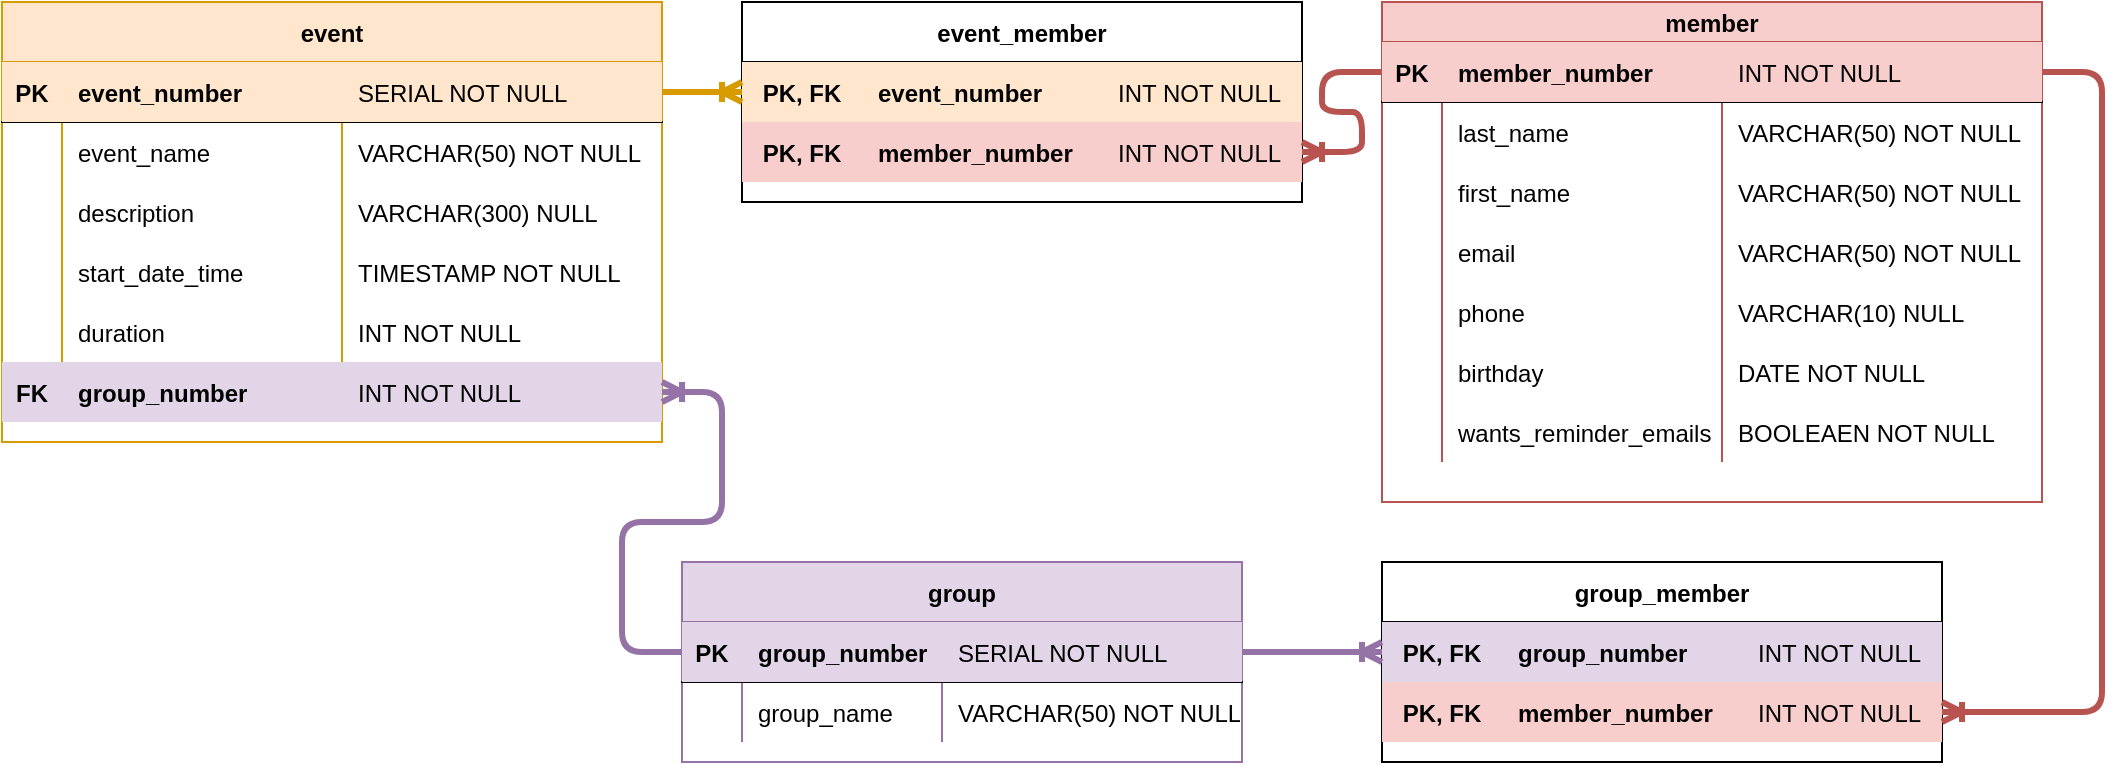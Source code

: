 <mxfile version="20.6.0" type="github">
  <diagram id="R2lEEEUBdFMjLlhIrx00" name="Page-1">
    <mxGraphModel dx="1159" dy="734" grid="0" gridSize="10" guides="0" tooltips="1" connect="1" arrows="1" fold="1" page="1" pageScale="1" pageWidth="1400" pageHeight="850" math="0" shadow="0" extFonts="Permanent Marker^https://fonts.googleapis.com/css?family=Permanent+Marker">
      <root>
        <mxCell id="0" />
        <mxCell id="1" parent="0" />
        <mxCell id="VumMmP-TSHfVLSC4zvsa-16" value="group" style="shape=table;startSize=30;container=1;collapsible=1;childLayout=tableLayout;fixedRows=1;rowLines=0;fontStyle=1;align=center;resizeLast=1;fillColor=#e1d5e7;strokeColor=#9673a6;" vertex="1" parent="1">
          <mxGeometry x="410" y="600" width="280" height="100" as="geometry" />
        </mxCell>
        <mxCell id="VumMmP-TSHfVLSC4zvsa-17" value="" style="shape=partialRectangle;collapsible=0;dropTarget=0;pointerEvents=0;fillColor=none;points=[[0,0.5],[1,0.5]];portConstraint=eastwest;top=0;left=0;right=0;bottom=1;" vertex="1" parent="VumMmP-TSHfVLSC4zvsa-16">
          <mxGeometry y="30" width="280" height="30" as="geometry" />
        </mxCell>
        <mxCell id="VumMmP-TSHfVLSC4zvsa-18" value="PK" style="shape=partialRectangle;overflow=hidden;connectable=0;fillColor=#e1d5e7;top=0;left=0;bottom=0;right=0;fontStyle=1;strokeColor=#9673a6;" vertex="1" parent="VumMmP-TSHfVLSC4zvsa-17">
          <mxGeometry width="30" height="30" as="geometry">
            <mxRectangle width="30" height="30" as="alternateBounds" />
          </mxGeometry>
        </mxCell>
        <mxCell id="VumMmP-TSHfVLSC4zvsa-19" value="group_number" style="shape=partialRectangle;overflow=hidden;connectable=0;fillColor=#e1d5e7;top=0;left=0;bottom=0;right=0;align=left;spacingLeft=6;fontStyle=1;strokeColor=#9673a6;" vertex="1" parent="VumMmP-TSHfVLSC4zvsa-17">
          <mxGeometry x="30" width="100" height="30" as="geometry">
            <mxRectangle width="100" height="30" as="alternateBounds" />
          </mxGeometry>
        </mxCell>
        <mxCell id="VumMmP-TSHfVLSC4zvsa-108" value="SERIAL NOT NULL" style="shape=partialRectangle;overflow=hidden;connectable=0;fillColor=#e1d5e7;top=0;left=0;bottom=0;right=0;align=left;spacingLeft=6;fontStyle=0;strokeColor=#9673a6;" vertex="1" parent="VumMmP-TSHfVLSC4zvsa-17">
          <mxGeometry x="130" width="150" height="30" as="geometry">
            <mxRectangle width="150" height="30" as="alternateBounds" />
          </mxGeometry>
        </mxCell>
        <mxCell id="VumMmP-TSHfVLSC4zvsa-20" value="" style="shape=partialRectangle;collapsible=0;dropTarget=0;pointerEvents=0;fillColor=none;points=[[0,0.5],[1,0.5]];portConstraint=eastwest;top=0;left=0;right=0;bottom=0;" vertex="1" parent="VumMmP-TSHfVLSC4zvsa-16">
          <mxGeometry y="60" width="280" height="30" as="geometry" />
        </mxCell>
        <mxCell id="VumMmP-TSHfVLSC4zvsa-21" value="" style="shape=partialRectangle;overflow=hidden;connectable=0;fillColor=none;top=0;left=0;bottom=0;right=0;" vertex="1" parent="VumMmP-TSHfVLSC4zvsa-20">
          <mxGeometry width="30" height="30" as="geometry">
            <mxRectangle width="30" height="30" as="alternateBounds" />
          </mxGeometry>
        </mxCell>
        <mxCell id="VumMmP-TSHfVLSC4zvsa-22" value="group_name" style="shape=partialRectangle;overflow=hidden;connectable=0;fillColor=none;top=0;left=0;bottom=0;right=0;align=left;spacingLeft=6;" vertex="1" parent="VumMmP-TSHfVLSC4zvsa-20">
          <mxGeometry x="30" width="100" height="30" as="geometry">
            <mxRectangle width="100" height="30" as="alternateBounds" />
          </mxGeometry>
        </mxCell>
        <mxCell id="VumMmP-TSHfVLSC4zvsa-109" value="VARCHAR(50) NOT NULL" style="shape=partialRectangle;overflow=hidden;connectable=0;fillColor=none;top=0;left=0;bottom=0;right=0;align=left;spacingLeft=6;" vertex="1" parent="VumMmP-TSHfVLSC4zvsa-20">
          <mxGeometry x="130" width="150" height="30" as="geometry">
            <mxRectangle width="150" height="30" as="alternateBounds" />
          </mxGeometry>
        </mxCell>
        <mxCell id="VumMmP-TSHfVLSC4zvsa-38" value="group_member" style="shape=table;startSize=30;container=1;collapsible=1;childLayout=tableLayout;fixedRows=1;rowLines=0;fontStyle=1;align=center;resizeLast=1;" vertex="1" parent="1">
          <mxGeometry x="760" y="600" width="280" height="100" as="geometry" />
        </mxCell>
        <mxCell id="VumMmP-TSHfVLSC4zvsa-39" value="" style="shape=partialRectangle;collapsible=0;dropTarget=0;pointerEvents=0;fillColor=none;points=[[0,0.5],[1,0.5]];portConstraint=eastwest;top=0;left=0;right=0;bottom=1;" vertex="1" parent="VumMmP-TSHfVLSC4zvsa-38">
          <mxGeometry y="30" width="280" height="30" as="geometry" />
        </mxCell>
        <mxCell id="VumMmP-TSHfVLSC4zvsa-40" value="PK, FK" style="shape=partialRectangle;overflow=hidden;connectable=0;fillColor=#e1d5e7;top=0;left=0;bottom=0;right=0;fontStyle=1;strokeColor=#9673a6;" vertex="1" parent="VumMmP-TSHfVLSC4zvsa-39">
          <mxGeometry width="60" height="30" as="geometry">
            <mxRectangle width="60" height="30" as="alternateBounds" />
          </mxGeometry>
        </mxCell>
        <mxCell id="VumMmP-TSHfVLSC4zvsa-41" value="group_number" style="shape=partialRectangle;overflow=hidden;connectable=0;fillColor=#e1d5e7;top=0;left=0;bottom=0;right=0;align=left;spacingLeft=6;fontStyle=1;strokeColor=#9673a6;" vertex="1" parent="VumMmP-TSHfVLSC4zvsa-39">
          <mxGeometry x="60" width="120" height="30" as="geometry">
            <mxRectangle width="120" height="30" as="alternateBounds" />
          </mxGeometry>
        </mxCell>
        <mxCell id="VumMmP-TSHfVLSC4zvsa-133" value="INT NOT NULL" style="shape=partialRectangle;overflow=hidden;connectable=0;fillColor=#e1d5e7;top=0;left=0;bottom=0;right=0;align=left;spacingLeft=6;fontStyle=0;strokeColor=#9673a6;" vertex="1" parent="VumMmP-TSHfVLSC4zvsa-39">
          <mxGeometry x="180" width="100" height="30" as="geometry">
            <mxRectangle width="100" height="30" as="alternateBounds" />
          </mxGeometry>
        </mxCell>
        <mxCell id="VumMmP-TSHfVLSC4zvsa-42" value="" style="shape=partialRectangle;collapsible=0;dropTarget=0;pointerEvents=0;fillColor=none;points=[[0,0.5],[1,0.5]];portConstraint=eastwest;top=0;left=0;right=0;bottom=0;" vertex="1" parent="VumMmP-TSHfVLSC4zvsa-38">
          <mxGeometry y="60" width="280" height="30" as="geometry" />
        </mxCell>
        <mxCell id="VumMmP-TSHfVLSC4zvsa-43" value="PK, FK" style="shape=partialRectangle;overflow=hidden;connectable=0;fillColor=#f8cecc;top=0;left=0;bottom=0;right=0;fontStyle=1;strokeColor=#b85450;" vertex="1" parent="VumMmP-TSHfVLSC4zvsa-42">
          <mxGeometry width="60" height="30" as="geometry">
            <mxRectangle width="60" height="30" as="alternateBounds" />
          </mxGeometry>
        </mxCell>
        <mxCell id="VumMmP-TSHfVLSC4zvsa-44" value="member_number" style="shape=partialRectangle;overflow=hidden;connectable=0;fillColor=#f8cecc;top=0;left=0;bottom=0;right=0;align=left;spacingLeft=6;fontStyle=1;strokeColor=#b85450;" vertex="1" parent="VumMmP-TSHfVLSC4zvsa-42">
          <mxGeometry x="60" width="120" height="30" as="geometry">
            <mxRectangle width="120" height="30" as="alternateBounds" />
          </mxGeometry>
        </mxCell>
        <mxCell id="VumMmP-TSHfVLSC4zvsa-134" value="INT NOT NULL" style="shape=partialRectangle;overflow=hidden;connectable=0;fillColor=#f8cecc;top=0;left=0;bottom=0;right=0;align=left;spacingLeft=6;fontStyle=0;strokeColor=#b85450;" vertex="1" parent="VumMmP-TSHfVLSC4zvsa-42">
          <mxGeometry x="180" width="100" height="30" as="geometry">
            <mxRectangle width="100" height="30" as="alternateBounds" />
          </mxGeometry>
        </mxCell>
        <mxCell id="VumMmP-TSHfVLSC4zvsa-45" value="event" style="shape=table;startSize=30;container=1;collapsible=1;childLayout=tableLayout;fixedRows=1;rowLines=0;fontStyle=1;align=center;resizeLast=1;fillColor=#ffe6cc;strokeColor=#d79b00;" vertex="1" parent="1">
          <mxGeometry x="70" y="320" width="330" height="220" as="geometry" />
        </mxCell>
        <mxCell id="VumMmP-TSHfVLSC4zvsa-46" value="" style="shape=partialRectangle;collapsible=0;dropTarget=0;pointerEvents=0;fillColor=none;points=[[0,0.5],[1,0.5]];portConstraint=eastwest;top=0;left=0;right=0;bottom=1;" vertex="1" parent="VumMmP-TSHfVLSC4zvsa-45">
          <mxGeometry y="30" width="330" height="30" as="geometry" />
        </mxCell>
        <mxCell id="VumMmP-TSHfVLSC4zvsa-47" value="PK" style="shape=partialRectangle;overflow=hidden;connectable=0;fillColor=#ffe6cc;top=0;left=0;bottom=0;right=0;fontStyle=1;strokeColor=#d79b00;" vertex="1" parent="VumMmP-TSHfVLSC4zvsa-46">
          <mxGeometry width="30" height="30" as="geometry">
            <mxRectangle width="30" height="30" as="alternateBounds" />
          </mxGeometry>
        </mxCell>
        <mxCell id="VumMmP-TSHfVLSC4zvsa-48" value="event_number" style="shape=partialRectangle;overflow=hidden;connectable=0;fillColor=#ffe6cc;top=0;left=0;bottom=0;right=0;align=left;spacingLeft=6;fontStyle=1;strokeColor=#d79b00;" vertex="1" parent="VumMmP-TSHfVLSC4zvsa-46">
          <mxGeometry x="30" width="140" height="30" as="geometry">
            <mxRectangle width="140" height="30" as="alternateBounds" />
          </mxGeometry>
        </mxCell>
        <mxCell id="VumMmP-TSHfVLSC4zvsa-125" value="SERIAL NOT NULL" style="shape=partialRectangle;overflow=hidden;connectable=0;fillColor=#ffe6cc;top=0;left=0;bottom=0;right=0;align=left;spacingLeft=6;fontStyle=0;strokeColor=#d79b00;" vertex="1" parent="VumMmP-TSHfVLSC4zvsa-46">
          <mxGeometry x="170" width="160" height="30" as="geometry">
            <mxRectangle width="160" height="30" as="alternateBounds" />
          </mxGeometry>
        </mxCell>
        <mxCell id="VumMmP-TSHfVLSC4zvsa-49" value="" style="shape=partialRectangle;collapsible=0;dropTarget=0;pointerEvents=0;fillColor=none;points=[[0,0.5],[1,0.5]];portConstraint=eastwest;top=0;left=0;right=0;bottom=0;" vertex="1" parent="VumMmP-TSHfVLSC4zvsa-45">
          <mxGeometry y="60" width="330" height="30" as="geometry" />
        </mxCell>
        <mxCell id="VumMmP-TSHfVLSC4zvsa-50" value="" style="shape=partialRectangle;overflow=hidden;connectable=0;fillColor=none;top=0;left=0;bottom=0;right=0;" vertex="1" parent="VumMmP-TSHfVLSC4zvsa-49">
          <mxGeometry width="30" height="30" as="geometry">
            <mxRectangle width="30" height="30" as="alternateBounds" />
          </mxGeometry>
        </mxCell>
        <mxCell id="VumMmP-TSHfVLSC4zvsa-51" value="event_name" style="shape=partialRectangle;overflow=hidden;connectable=0;fillColor=none;top=0;left=0;bottom=0;right=0;align=left;spacingLeft=6;" vertex="1" parent="VumMmP-TSHfVLSC4zvsa-49">
          <mxGeometry x="30" width="140" height="30" as="geometry">
            <mxRectangle width="140" height="30" as="alternateBounds" />
          </mxGeometry>
        </mxCell>
        <mxCell id="VumMmP-TSHfVLSC4zvsa-126" value="VARCHAR(50) NOT NULL" style="shape=partialRectangle;overflow=hidden;connectable=0;fillColor=none;top=0;left=0;bottom=0;right=0;align=left;spacingLeft=6;" vertex="1" parent="VumMmP-TSHfVLSC4zvsa-49">
          <mxGeometry x="170" width="160" height="30" as="geometry">
            <mxRectangle width="160" height="30" as="alternateBounds" />
          </mxGeometry>
        </mxCell>
        <mxCell id="VumMmP-TSHfVLSC4zvsa-52" style="shape=partialRectangle;collapsible=0;dropTarget=0;pointerEvents=0;fillColor=none;points=[[0,0.5],[1,0.5]];portConstraint=eastwest;top=0;left=0;right=0;bottom=0;" vertex="1" parent="VumMmP-TSHfVLSC4zvsa-45">
          <mxGeometry y="90" width="330" height="30" as="geometry" />
        </mxCell>
        <mxCell id="VumMmP-TSHfVLSC4zvsa-53" style="shape=partialRectangle;overflow=hidden;connectable=0;fillColor=none;top=0;left=0;bottom=0;right=0;" vertex="1" parent="VumMmP-TSHfVLSC4zvsa-52">
          <mxGeometry width="30" height="30" as="geometry">
            <mxRectangle width="30" height="30" as="alternateBounds" />
          </mxGeometry>
        </mxCell>
        <mxCell id="VumMmP-TSHfVLSC4zvsa-54" value="description" style="shape=partialRectangle;overflow=hidden;connectable=0;fillColor=none;top=0;left=0;bottom=0;right=0;align=left;spacingLeft=6;" vertex="1" parent="VumMmP-TSHfVLSC4zvsa-52">
          <mxGeometry x="30" width="140" height="30" as="geometry">
            <mxRectangle width="140" height="30" as="alternateBounds" />
          </mxGeometry>
        </mxCell>
        <mxCell id="VumMmP-TSHfVLSC4zvsa-127" value="VARCHAR(300) NULL" style="shape=partialRectangle;overflow=hidden;connectable=0;fillColor=none;top=0;left=0;bottom=0;right=0;align=left;spacingLeft=6;" vertex="1" parent="VumMmP-TSHfVLSC4zvsa-52">
          <mxGeometry x="170" width="160" height="30" as="geometry">
            <mxRectangle width="160" height="30" as="alternateBounds" />
          </mxGeometry>
        </mxCell>
        <mxCell id="VumMmP-TSHfVLSC4zvsa-55" style="shape=partialRectangle;collapsible=0;dropTarget=0;pointerEvents=0;fillColor=none;points=[[0,0.5],[1,0.5]];portConstraint=eastwest;top=0;left=0;right=0;bottom=0;" vertex="1" parent="VumMmP-TSHfVLSC4zvsa-45">
          <mxGeometry y="120" width="330" height="30" as="geometry" />
        </mxCell>
        <mxCell id="VumMmP-TSHfVLSC4zvsa-56" style="shape=partialRectangle;overflow=hidden;connectable=0;fillColor=none;top=0;left=0;bottom=0;right=0;" vertex="1" parent="VumMmP-TSHfVLSC4zvsa-55">
          <mxGeometry width="30" height="30" as="geometry">
            <mxRectangle width="30" height="30" as="alternateBounds" />
          </mxGeometry>
        </mxCell>
        <mxCell id="VumMmP-TSHfVLSC4zvsa-57" value="start_date_time" style="shape=partialRectangle;overflow=hidden;connectable=0;fillColor=none;top=0;left=0;bottom=0;right=0;align=left;spacingLeft=6;" vertex="1" parent="VumMmP-TSHfVLSC4zvsa-55">
          <mxGeometry x="30" width="140" height="30" as="geometry">
            <mxRectangle width="140" height="30" as="alternateBounds" />
          </mxGeometry>
        </mxCell>
        <mxCell id="VumMmP-TSHfVLSC4zvsa-128" value="TIMESTAMP NOT NULL" style="shape=partialRectangle;overflow=hidden;connectable=0;fillColor=none;top=0;left=0;bottom=0;right=0;align=left;spacingLeft=6;" vertex="1" parent="VumMmP-TSHfVLSC4zvsa-55">
          <mxGeometry x="170" width="160" height="30" as="geometry">
            <mxRectangle width="160" height="30" as="alternateBounds" />
          </mxGeometry>
        </mxCell>
        <mxCell id="VumMmP-TSHfVLSC4zvsa-58" style="shape=partialRectangle;collapsible=0;dropTarget=0;pointerEvents=0;fillColor=none;points=[[0,0.5],[1,0.5]];portConstraint=eastwest;top=0;left=0;right=0;bottom=0;" vertex="1" parent="VumMmP-TSHfVLSC4zvsa-45">
          <mxGeometry y="150" width="330" height="30" as="geometry" />
        </mxCell>
        <mxCell id="VumMmP-TSHfVLSC4zvsa-59" style="shape=partialRectangle;overflow=hidden;connectable=0;fillColor=none;top=0;left=0;bottom=0;right=0;" vertex="1" parent="VumMmP-TSHfVLSC4zvsa-58">
          <mxGeometry width="30" height="30" as="geometry">
            <mxRectangle width="30" height="30" as="alternateBounds" />
          </mxGeometry>
        </mxCell>
        <mxCell id="VumMmP-TSHfVLSC4zvsa-60" value="duration" style="shape=partialRectangle;overflow=hidden;connectable=0;fillColor=none;top=0;left=0;bottom=0;right=0;align=left;spacingLeft=6;" vertex="1" parent="VumMmP-TSHfVLSC4zvsa-58">
          <mxGeometry x="30" width="140" height="30" as="geometry">
            <mxRectangle width="140" height="30" as="alternateBounds" />
          </mxGeometry>
        </mxCell>
        <mxCell id="VumMmP-TSHfVLSC4zvsa-129" value="INT NOT NULL" style="shape=partialRectangle;overflow=hidden;connectable=0;fillColor=none;top=0;left=0;bottom=0;right=0;align=left;spacingLeft=6;" vertex="1" parent="VumMmP-TSHfVLSC4zvsa-58">
          <mxGeometry x="170" width="160" height="30" as="geometry">
            <mxRectangle width="160" height="30" as="alternateBounds" />
          </mxGeometry>
        </mxCell>
        <mxCell id="VumMmP-TSHfVLSC4zvsa-61" style="shape=partialRectangle;collapsible=0;dropTarget=0;pointerEvents=0;fillColor=none;points=[[0,0.5],[1,0.5]];portConstraint=eastwest;top=0;left=0;right=0;bottom=0;" vertex="1" parent="VumMmP-TSHfVLSC4zvsa-45">
          <mxGeometry y="180" width="330" height="30" as="geometry" />
        </mxCell>
        <mxCell id="VumMmP-TSHfVLSC4zvsa-62" value="FK" style="shape=partialRectangle;overflow=hidden;connectable=0;fillColor=#e1d5e7;top=0;left=0;bottom=0;right=0;fontStyle=1;strokeColor=#9673a6;" vertex="1" parent="VumMmP-TSHfVLSC4zvsa-61">
          <mxGeometry width="30" height="30" as="geometry">
            <mxRectangle width="30" height="30" as="alternateBounds" />
          </mxGeometry>
        </mxCell>
        <mxCell id="VumMmP-TSHfVLSC4zvsa-63" value="group_number" style="shape=partialRectangle;overflow=hidden;connectable=0;fillColor=#e1d5e7;top=0;left=0;bottom=0;right=0;align=left;spacingLeft=6;fontStyle=1;strokeColor=#9673a6;" vertex="1" parent="VumMmP-TSHfVLSC4zvsa-61">
          <mxGeometry x="30" width="140" height="30" as="geometry">
            <mxRectangle width="140" height="30" as="alternateBounds" />
          </mxGeometry>
        </mxCell>
        <mxCell id="VumMmP-TSHfVLSC4zvsa-130" value="INT NOT NULL" style="shape=partialRectangle;overflow=hidden;connectable=0;fillColor=#e1d5e7;top=0;left=0;bottom=0;right=0;align=left;spacingLeft=6;strokeColor=#9673a6;" vertex="1" parent="VumMmP-TSHfVLSC4zvsa-61">
          <mxGeometry x="170" width="160" height="30" as="geometry">
            <mxRectangle width="160" height="30" as="alternateBounds" />
          </mxGeometry>
        </mxCell>
        <mxCell id="VumMmP-TSHfVLSC4zvsa-67" value="event_member" style="shape=table;startSize=30;container=1;collapsible=1;childLayout=tableLayout;fixedRows=1;rowLines=0;fontStyle=1;align=center;resizeLast=1;" vertex="1" parent="1">
          <mxGeometry x="440" y="320" width="280" height="100" as="geometry" />
        </mxCell>
        <mxCell id="VumMmP-TSHfVLSC4zvsa-68" value="" style="shape=partialRectangle;collapsible=0;dropTarget=0;pointerEvents=0;fillColor=none;points=[[0,0.5],[1,0.5]];portConstraint=eastwest;top=0;left=0;right=0;bottom=1;" vertex="1" parent="VumMmP-TSHfVLSC4zvsa-67">
          <mxGeometry y="30" width="280" height="30" as="geometry" />
        </mxCell>
        <mxCell id="VumMmP-TSHfVLSC4zvsa-69" value="PK, FK" style="shape=partialRectangle;overflow=hidden;connectable=0;fillColor=#ffe6cc;top=0;left=0;bottom=0;right=0;fontStyle=1;strokeColor=#d79b00;" vertex="1" parent="VumMmP-TSHfVLSC4zvsa-68">
          <mxGeometry width="60" height="30" as="geometry">
            <mxRectangle width="60" height="30" as="alternateBounds" />
          </mxGeometry>
        </mxCell>
        <mxCell id="VumMmP-TSHfVLSC4zvsa-70" value="event_number" style="shape=partialRectangle;overflow=hidden;connectable=0;fillColor=#ffe6cc;top=0;left=0;bottom=0;right=0;align=left;spacingLeft=6;fontStyle=1;strokeColor=#d79b00;" vertex="1" parent="VumMmP-TSHfVLSC4zvsa-68">
          <mxGeometry x="60" width="120" height="30" as="geometry">
            <mxRectangle width="120" height="30" as="alternateBounds" />
          </mxGeometry>
        </mxCell>
        <mxCell id="VumMmP-TSHfVLSC4zvsa-131" value="INT NOT NULL" style="shape=partialRectangle;overflow=hidden;connectable=0;fillColor=#ffe6cc;top=0;left=0;bottom=0;right=0;align=left;spacingLeft=6;fontStyle=0;strokeColor=#d79b00;" vertex="1" parent="VumMmP-TSHfVLSC4zvsa-68">
          <mxGeometry x="180" width="100" height="30" as="geometry">
            <mxRectangle width="100" height="30" as="alternateBounds" />
          </mxGeometry>
        </mxCell>
        <mxCell id="VumMmP-TSHfVLSC4zvsa-71" value="" style="shape=partialRectangle;collapsible=0;dropTarget=0;pointerEvents=0;fillColor=none;points=[[0,0.5],[1,0.5]];portConstraint=eastwest;top=0;left=0;right=0;bottom=0;" vertex="1" parent="VumMmP-TSHfVLSC4zvsa-67">
          <mxGeometry y="60" width="280" height="30" as="geometry" />
        </mxCell>
        <mxCell id="VumMmP-TSHfVLSC4zvsa-72" value="PK, FK" style="shape=partialRectangle;overflow=hidden;connectable=0;fillColor=#f8cecc;top=0;left=0;bottom=0;right=0;fontStyle=1;strokeColor=#b85450;" vertex="1" parent="VumMmP-TSHfVLSC4zvsa-71">
          <mxGeometry width="60" height="30" as="geometry">
            <mxRectangle width="60" height="30" as="alternateBounds" />
          </mxGeometry>
        </mxCell>
        <mxCell id="VumMmP-TSHfVLSC4zvsa-73" value="member_number" style="shape=partialRectangle;overflow=hidden;connectable=0;fillColor=#f8cecc;top=0;left=0;bottom=0;right=0;align=left;spacingLeft=6;fontStyle=1;strokeColor=#b85450;" vertex="1" parent="VumMmP-TSHfVLSC4zvsa-71">
          <mxGeometry x="60" width="120" height="30" as="geometry">
            <mxRectangle width="120" height="30" as="alternateBounds" />
          </mxGeometry>
        </mxCell>
        <mxCell id="VumMmP-TSHfVLSC4zvsa-132" value="INT NOT NULL" style="shape=partialRectangle;overflow=hidden;connectable=0;fillColor=#f8cecc;top=0;left=0;bottom=0;right=0;align=left;spacingLeft=6;fontStyle=0;strokeColor=#b85450;" vertex="1" parent="VumMmP-TSHfVLSC4zvsa-71">
          <mxGeometry x="180" width="100" height="30" as="geometry">
            <mxRectangle width="100" height="30" as="alternateBounds" />
          </mxGeometry>
        </mxCell>
        <mxCell id="VumMmP-TSHfVLSC4zvsa-86" value="member" style="shape=table;startSize=20;container=1;collapsible=1;childLayout=tableLayout;fixedRows=1;rowLines=0;fontStyle=1;align=center;resizeLast=1;fillColor=#f8cecc;strokeColor=#b85450;" vertex="1" parent="1">
          <mxGeometry x="760" y="320" width="330" height="250" as="geometry" />
        </mxCell>
        <mxCell id="VumMmP-TSHfVLSC4zvsa-87" value="" style="shape=partialRectangle;collapsible=0;dropTarget=0;pointerEvents=0;fillColor=none;points=[[0,0.5],[1,0.5]];portConstraint=eastwest;top=0;left=0;right=0;bottom=1;" vertex="1" parent="VumMmP-TSHfVLSC4zvsa-86">
          <mxGeometry y="20" width="330" height="30" as="geometry" />
        </mxCell>
        <mxCell id="VumMmP-TSHfVLSC4zvsa-88" value="PK" style="shape=partialRectangle;overflow=hidden;connectable=0;fillColor=#f8cecc;top=0;left=0;bottom=0;right=0;fontStyle=1;strokeColor=#b85450;" vertex="1" parent="VumMmP-TSHfVLSC4zvsa-87">
          <mxGeometry width="30" height="30" as="geometry">
            <mxRectangle width="30" height="30" as="alternateBounds" />
          </mxGeometry>
        </mxCell>
        <mxCell id="VumMmP-TSHfVLSC4zvsa-89" value="member_number" style="shape=partialRectangle;overflow=hidden;connectable=0;fillColor=#f8cecc;top=0;left=0;bottom=0;right=0;align=left;spacingLeft=6;fontStyle=1;strokeColor=#b85450;" vertex="1" parent="VumMmP-TSHfVLSC4zvsa-87">
          <mxGeometry x="30" width="140" height="30" as="geometry">
            <mxRectangle width="140" height="30" as="alternateBounds" />
          </mxGeometry>
        </mxCell>
        <mxCell id="VumMmP-TSHfVLSC4zvsa-118" value="INT NOT NULL" style="shape=partialRectangle;overflow=hidden;connectable=0;fillColor=#f8cecc;top=0;left=0;bottom=0;right=0;align=left;spacingLeft=6;fontStyle=0;strokeColor=#b85450;" vertex="1" parent="VumMmP-TSHfVLSC4zvsa-87">
          <mxGeometry x="170" width="160" height="30" as="geometry">
            <mxRectangle width="160" height="30" as="alternateBounds" />
          </mxGeometry>
        </mxCell>
        <mxCell id="VumMmP-TSHfVLSC4zvsa-90" value="" style="shape=partialRectangle;collapsible=0;dropTarget=0;pointerEvents=0;fillColor=none;points=[[0,0.5],[1,0.5]];portConstraint=eastwest;top=0;left=0;right=0;bottom=0;" vertex="1" parent="VumMmP-TSHfVLSC4zvsa-86">
          <mxGeometry y="50" width="330" height="30" as="geometry" />
        </mxCell>
        <mxCell id="VumMmP-TSHfVLSC4zvsa-91" value="" style="shape=partialRectangle;overflow=hidden;connectable=0;fillColor=none;top=0;left=0;bottom=0;right=0;" vertex="1" parent="VumMmP-TSHfVLSC4zvsa-90">
          <mxGeometry width="30" height="30" as="geometry">
            <mxRectangle width="30" height="30" as="alternateBounds" />
          </mxGeometry>
        </mxCell>
        <mxCell id="VumMmP-TSHfVLSC4zvsa-92" value="last_name" style="shape=partialRectangle;overflow=hidden;connectable=0;fillColor=none;top=0;left=0;bottom=0;right=0;align=left;spacingLeft=6;" vertex="1" parent="VumMmP-TSHfVLSC4zvsa-90">
          <mxGeometry x="30" width="140" height="30" as="geometry">
            <mxRectangle width="140" height="30" as="alternateBounds" />
          </mxGeometry>
        </mxCell>
        <mxCell id="VumMmP-TSHfVLSC4zvsa-119" value="VARCHAR(50) NOT NULL" style="shape=partialRectangle;overflow=hidden;connectable=0;fillColor=none;top=0;left=0;bottom=0;right=0;align=left;spacingLeft=6;" vertex="1" parent="VumMmP-TSHfVLSC4zvsa-90">
          <mxGeometry x="170" width="160" height="30" as="geometry">
            <mxRectangle width="160" height="30" as="alternateBounds" />
          </mxGeometry>
        </mxCell>
        <mxCell id="VumMmP-TSHfVLSC4zvsa-93" style="shape=partialRectangle;collapsible=0;dropTarget=0;pointerEvents=0;fillColor=none;points=[[0,0.5],[1,0.5]];portConstraint=eastwest;top=0;left=0;right=0;bottom=0;" vertex="1" parent="VumMmP-TSHfVLSC4zvsa-86">
          <mxGeometry y="80" width="330" height="30" as="geometry" />
        </mxCell>
        <mxCell id="VumMmP-TSHfVLSC4zvsa-94" style="shape=partialRectangle;overflow=hidden;connectable=0;fillColor=none;top=0;left=0;bottom=0;right=0;" vertex="1" parent="VumMmP-TSHfVLSC4zvsa-93">
          <mxGeometry width="30" height="30" as="geometry">
            <mxRectangle width="30" height="30" as="alternateBounds" />
          </mxGeometry>
        </mxCell>
        <mxCell id="VumMmP-TSHfVLSC4zvsa-95" value="first_name" style="shape=partialRectangle;overflow=hidden;connectable=0;fillColor=none;top=0;left=0;bottom=0;right=0;align=left;spacingLeft=6;" vertex="1" parent="VumMmP-TSHfVLSC4zvsa-93">
          <mxGeometry x="30" width="140" height="30" as="geometry">
            <mxRectangle width="140" height="30" as="alternateBounds" />
          </mxGeometry>
        </mxCell>
        <mxCell id="VumMmP-TSHfVLSC4zvsa-120" value="VARCHAR(50) NOT NULL" style="shape=partialRectangle;overflow=hidden;connectable=0;fillColor=none;top=0;left=0;bottom=0;right=0;align=left;spacingLeft=6;" vertex="1" parent="VumMmP-TSHfVLSC4zvsa-93">
          <mxGeometry x="170" width="160" height="30" as="geometry">
            <mxRectangle width="160" height="30" as="alternateBounds" />
          </mxGeometry>
        </mxCell>
        <mxCell id="VumMmP-TSHfVLSC4zvsa-96" style="shape=partialRectangle;collapsible=0;dropTarget=0;pointerEvents=0;fillColor=none;points=[[0,0.5],[1,0.5]];portConstraint=eastwest;top=0;left=0;right=0;bottom=0;" vertex="1" parent="VumMmP-TSHfVLSC4zvsa-86">
          <mxGeometry y="110" width="330" height="30" as="geometry" />
        </mxCell>
        <mxCell id="VumMmP-TSHfVLSC4zvsa-97" style="shape=partialRectangle;overflow=hidden;connectable=0;fillColor=none;top=0;left=0;bottom=0;right=0;" vertex="1" parent="VumMmP-TSHfVLSC4zvsa-96">
          <mxGeometry width="30" height="30" as="geometry">
            <mxRectangle width="30" height="30" as="alternateBounds" />
          </mxGeometry>
        </mxCell>
        <mxCell id="VumMmP-TSHfVLSC4zvsa-98" value="email" style="shape=partialRectangle;overflow=hidden;connectable=0;fillColor=none;top=0;left=0;bottom=0;right=0;align=left;spacingLeft=6;" vertex="1" parent="VumMmP-TSHfVLSC4zvsa-96">
          <mxGeometry x="30" width="140" height="30" as="geometry">
            <mxRectangle width="140" height="30" as="alternateBounds" />
          </mxGeometry>
        </mxCell>
        <mxCell id="VumMmP-TSHfVLSC4zvsa-121" value="VARCHAR(50) NOT NULL" style="shape=partialRectangle;overflow=hidden;connectable=0;fillColor=none;top=0;left=0;bottom=0;right=0;align=left;spacingLeft=6;" vertex="1" parent="VumMmP-TSHfVLSC4zvsa-96">
          <mxGeometry x="170" width="160" height="30" as="geometry">
            <mxRectangle width="160" height="30" as="alternateBounds" />
          </mxGeometry>
        </mxCell>
        <mxCell id="VumMmP-TSHfVLSC4zvsa-99" style="shape=partialRectangle;collapsible=0;dropTarget=0;pointerEvents=0;fillColor=none;points=[[0,0.5],[1,0.5]];portConstraint=eastwest;top=0;left=0;right=0;bottom=0;" vertex="1" parent="VumMmP-TSHfVLSC4zvsa-86">
          <mxGeometry y="140" width="330" height="30" as="geometry" />
        </mxCell>
        <mxCell id="VumMmP-TSHfVLSC4zvsa-100" style="shape=partialRectangle;overflow=hidden;connectable=0;fillColor=none;top=0;left=0;bottom=0;right=0;" vertex="1" parent="VumMmP-TSHfVLSC4zvsa-99">
          <mxGeometry width="30" height="30" as="geometry">
            <mxRectangle width="30" height="30" as="alternateBounds" />
          </mxGeometry>
        </mxCell>
        <mxCell id="VumMmP-TSHfVLSC4zvsa-101" value="phone" style="shape=partialRectangle;overflow=hidden;connectable=0;fillColor=none;top=0;left=0;bottom=0;right=0;align=left;spacingLeft=6;" vertex="1" parent="VumMmP-TSHfVLSC4zvsa-99">
          <mxGeometry x="30" width="140" height="30" as="geometry">
            <mxRectangle width="140" height="30" as="alternateBounds" />
          </mxGeometry>
        </mxCell>
        <mxCell id="VumMmP-TSHfVLSC4zvsa-122" value="VARCHAR(10) NULL" style="shape=partialRectangle;overflow=hidden;connectable=0;fillColor=none;top=0;left=0;bottom=0;right=0;align=left;spacingLeft=6;" vertex="1" parent="VumMmP-TSHfVLSC4zvsa-99">
          <mxGeometry x="170" width="160" height="30" as="geometry">
            <mxRectangle width="160" height="30" as="alternateBounds" />
          </mxGeometry>
        </mxCell>
        <mxCell id="VumMmP-TSHfVLSC4zvsa-102" style="shape=partialRectangle;collapsible=0;dropTarget=0;pointerEvents=0;fillColor=none;points=[[0,0.5],[1,0.5]];portConstraint=eastwest;top=0;left=0;right=0;bottom=0;" vertex="1" parent="VumMmP-TSHfVLSC4zvsa-86">
          <mxGeometry y="170" width="330" height="30" as="geometry" />
        </mxCell>
        <mxCell id="VumMmP-TSHfVLSC4zvsa-103" style="shape=partialRectangle;overflow=hidden;connectable=0;fillColor=none;top=0;left=0;bottom=0;right=0;" vertex="1" parent="VumMmP-TSHfVLSC4zvsa-102">
          <mxGeometry width="30" height="30" as="geometry">
            <mxRectangle width="30" height="30" as="alternateBounds" />
          </mxGeometry>
        </mxCell>
        <mxCell id="VumMmP-TSHfVLSC4zvsa-104" value="birthday" style="shape=partialRectangle;overflow=hidden;connectable=0;fillColor=none;top=0;left=0;bottom=0;right=0;align=left;spacingLeft=6;" vertex="1" parent="VumMmP-TSHfVLSC4zvsa-102">
          <mxGeometry x="30" width="140" height="30" as="geometry">
            <mxRectangle width="140" height="30" as="alternateBounds" />
          </mxGeometry>
        </mxCell>
        <mxCell id="VumMmP-TSHfVLSC4zvsa-123" value="DATE NOT NULL" style="shape=partialRectangle;overflow=hidden;connectable=0;fillColor=none;top=0;left=0;bottom=0;right=0;align=left;spacingLeft=6;" vertex="1" parent="VumMmP-TSHfVLSC4zvsa-102">
          <mxGeometry x="170" width="160" height="30" as="geometry">
            <mxRectangle width="160" height="30" as="alternateBounds" />
          </mxGeometry>
        </mxCell>
        <mxCell id="VumMmP-TSHfVLSC4zvsa-105" style="shape=partialRectangle;collapsible=0;dropTarget=0;pointerEvents=0;fillColor=none;points=[[0,0.5],[1,0.5]];portConstraint=eastwest;top=0;left=0;right=0;bottom=0;" vertex="1" parent="VumMmP-TSHfVLSC4zvsa-86">
          <mxGeometry y="200" width="330" height="30" as="geometry" />
        </mxCell>
        <mxCell id="VumMmP-TSHfVLSC4zvsa-106" style="shape=partialRectangle;overflow=hidden;connectable=0;fillColor=none;top=0;left=0;bottom=0;right=0;" vertex="1" parent="VumMmP-TSHfVLSC4zvsa-105">
          <mxGeometry width="30" height="30" as="geometry">
            <mxRectangle width="30" height="30" as="alternateBounds" />
          </mxGeometry>
        </mxCell>
        <mxCell id="VumMmP-TSHfVLSC4zvsa-107" value="wants_reminder_emails" style="shape=partialRectangle;overflow=hidden;connectable=0;fillColor=none;top=0;left=0;bottom=0;right=0;align=left;spacingLeft=6;" vertex="1" parent="VumMmP-TSHfVLSC4zvsa-105">
          <mxGeometry x="30" width="140" height="30" as="geometry">
            <mxRectangle width="140" height="30" as="alternateBounds" />
          </mxGeometry>
        </mxCell>
        <mxCell id="VumMmP-TSHfVLSC4zvsa-124" value="BOOLEAEN NOT NULL" style="shape=partialRectangle;overflow=hidden;connectable=0;fillColor=none;top=0;left=0;bottom=0;right=0;align=left;spacingLeft=6;" vertex="1" parent="VumMmP-TSHfVLSC4zvsa-105">
          <mxGeometry x="170" width="160" height="30" as="geometry">
            <mxRectangle width="160" height="30" as="alternateBounds" />
          </mxGeometry>
        </mxCell>
        <mxCell id="VumMmP-TSHfVLSC4zvsa-135" value="" style="edgeStyle=entityRelationEdgeStyle;fontSize=12;html=1;endArrow=ERoneToMany;rounded=1;strokeWidth=3;fillColor=#f8cecc;strokeColor=#b85450;" edge="1" parent="1" source="VumMmP-TSHfVLSC4zvsa-87" target="VumMmP-TSHfVLSC4zvsa-42">
          <mxGeometry width="100" height="100" relative="1" as="geometry">
            <mxPoint x="590" y="430" as="sourcePoint" />
            <mxPoint x="100" y="290" as="targetPoint" />
          </mxGeometry>
        </mxCell>
        <mxCell id="VumMmP-TSHfVLSC4zvsa-136" value="" style="edgeStyle=entityRelationEdgeStyle;fontSize=12;html=1;endArrow=ERoneToMany;rounded=1;strokeWidth=3;exitX=0;exitY=0.5;exitDx=0;exitDy=0;fillColor=#f8cecc;strokeColor=#b85450;" edge="1" parent="1" source="VumMmP-TSHfVLSC4zvsa-87" target="VumMmP-TSHfVLSC4zvsa-71">
          <mxGeometry width="100" height="100" relative="1" as="geometry">
            <mxPoint x="590" y="430" as="sourcePoint" />
            <mxPoint x="690" y="330" as="targetPoint" />
          </mxGeometry>
        </mxCell>
        <mxCell id="VumMmP-TSHfVLSC4zvsa-137" value="" style="edgeStyle=entityRelationEdgeStyle;fontSize=12;html=1;endArrow=ERoneToMany;rounded=1;strokeWidth=3;fillColor=#e1d5e7;strokeColor=#9673a6;" edge="1" parent="1" source="VumMmP-TSHfVLSC4zvsa-17" target="VumMmP-TSHfVLSC4zvsa-61">
          <mxGeometry width="100" height="100" relative="1" as="geometry">
            <mxPoint x="780" y="610" as="sourcePoint" />
            <mxPoint x="750" y="500" as="targetPoint" />
          </mxGeometry>
        </mxCell>
        <mxCell id="VumMmP-TSHfVLSC4zvsa-138" value="" style="edgeStyle=entityRelationEdgeStyle;fontSize=12;html=1;endArrow=ERoneToMany;strokeWidth=3;fillColor=#e1d5e7;strokeColor=#9673a6;entryX=0;entryY=0.5;entryDx=0;entryDy=0;curved=1;" edge="1" parent="1" source="VumMmP-TSHfVLSC4zvsa-17" target="VumMmP-TSHfVLSC4zvsa-39">
          <mxGeometry width="100" height="100" relative="1" as="geometry">
            <mxPoint x="480" y="160" as="sourcePoint" />
            <mxPoint x="600" y="70" as="targetPoint" />
          </mxGeometry>
        </mxCell>
        <mxCell id="VumMmP-TSHfVLSC4zvsa-140" value="" style="edgeStyle=entityRelationEdgeStyle;fontSize=12;html=1;endArrow=ERoneToMany;rounded=1;strokeWidth=3;fillColor=#ffe6cc;strokeColor=#d79b00;entryX=0;entryY=0.5;entryDx=0;entryDy=0;" edge="1" parent="1" source="VumMmP-TSHfVLSC4zvsa-46" target="VumMmP-TSHfVLSC4zvsa-68">
          <mxGeometry width="100" height="100" relative="1" as="geometry">
            <mxPoint x="140" y="470" as="sourcePoint" />
            <mxPoint x="150" y="800" as="targetPoint" />
          </mxGeometry>
        </mxCell>
      </root>
    </mxGraphModel>
  </diagram>
</mxfile>
